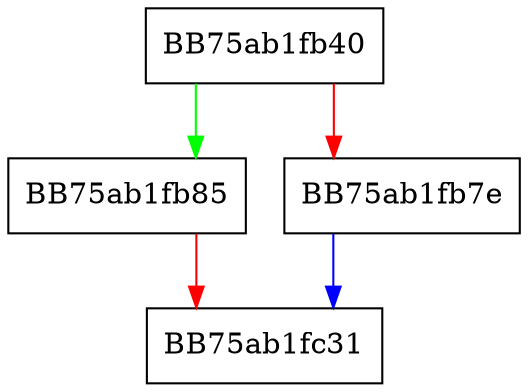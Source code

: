 digraph RollingQueueCountValuesForKeyNamespaced {
  node [shape="box"];
  graph [splines=ortho];
  BB75ab1fb40 -> BB75ab1fb85 [color="green"];
  BB75ab1fb40 -> BB75ab1fb7e [color="red"];
  BB75ab1fb7e -> BB75ab1fc31 [color="blue"];
  BB75ab1fb85 -> BB75ab1fc31 [color="red"];
}